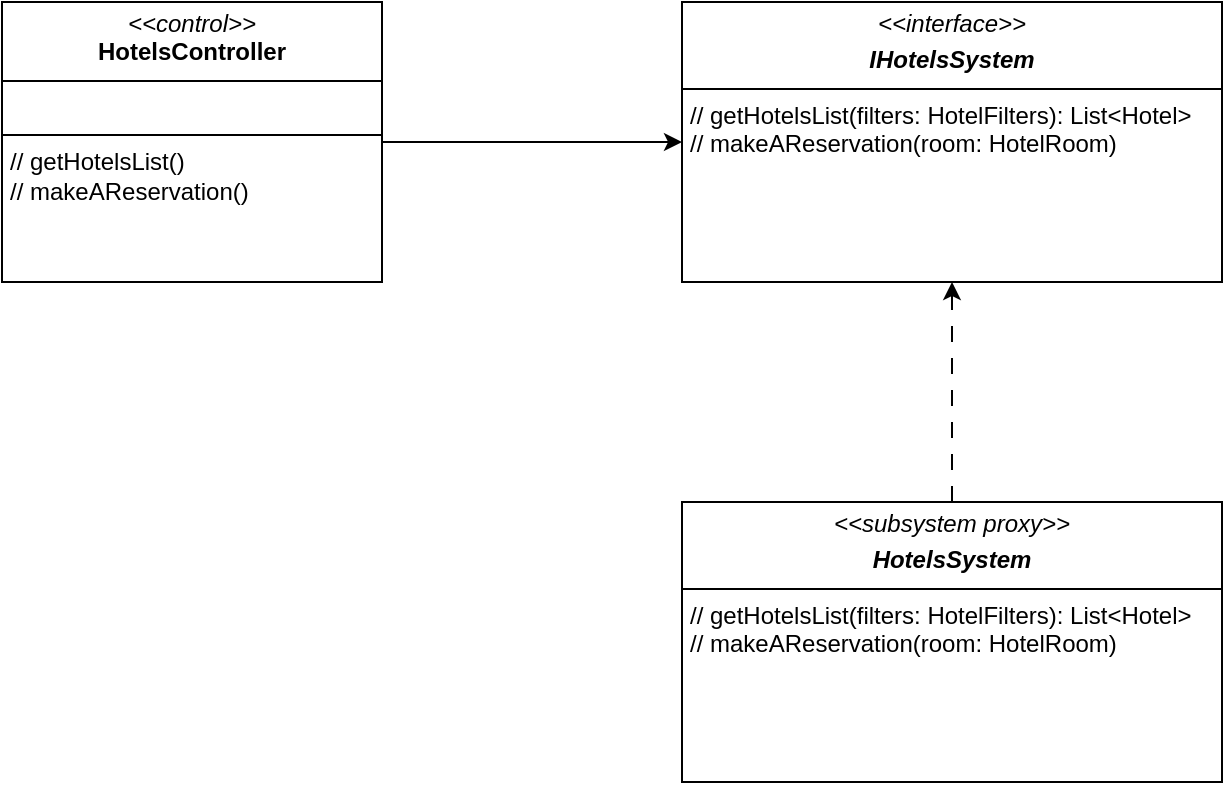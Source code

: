 <mxfile version="24.2.5" type="github">
  <diagram name="Page-1" id="SmaVa26SamMBiCB6yi2X">
    <mxGraphModel dx="1434" dy="754" grid="1" gridSize="10" guides="1" tooltips="1" connect="1" arrows="1" fold="1" page="1" pageScale="1" pageWidth="850" pageHeight="1100" math="0" shadow="0">
      <root>
        <mxCell id="0" />
        <mxCell id="1" parent="0" />
        <mxCell id="ZQLBzNXE8ttIxXh-9BES-2" style="edgeStyle=orthogonalEdgeStyle;rounded=0;orthogonalLoop=1;jettySize=auto;html=1;exitX=1;exitY=0.5;exitDx=0;exitDy=0;entryX=0;entryY=0.5;entryDx=0;entryDy=0;" edge="1" parent="1" source="ZQLBzNXE8ttIxXh-9BES-1" target="ZQLBzNXE8ttIxXh-9BES-3">
          <mxGeometry relative="1" as="geometry">
            <mxPoint x="460" y="140" as="targetPoint" />
          </mxGeometry>
        </mxCell>
        <mxCell id="ZQLBzNXE8ttIxXh-9BES-1" value="&lt;p style=&quot;margin:0px;margin-top:4px;text-align:center;&quot;&gt;&lt;i&gt;&amp;lt;&amp;lt;control&amp;gt;&amp;gt;&lt;/i&gt;&lt;br&gt;&lt;b&gt;HotelsController&lt;/b&gt;&lt;/p&gt;&lt;hr size=&quot;1&quot; style=&quot;border-style:solid;&quot;&gt;&lt;p style=&quot;margin:0px;margin-left:4px;&quot;&gt;&lt;br&gt;&lt;/p&gt;&lt;hr size=&quot;1&quot; style=&quot;border-style:solid;&quot;&gt;&lt;p style=&quot;margin:0px;margin-left:4px;&quot;&gt;// getHotelsList()&lt;/p&gt;&lt;p style=&quot;margin:0px;margin-left:4px;&quot;&gt;// makeAReservation&lt;span id=&quot;selected_text&quot;&gt;&lt;/span&gt;()&lt;/p&gt;" style="verticalAlign=top;align=left;overflow=fill;html=1;whiteSpace=wrap;" vertex="1" parent="1">
          <mxGeometry x="120" y="70" width="190" height="140" as="geometry" />
        </mxCell>
        <mxCell id="ZQLBzNXE8ttIxXh-9BES-3" value="&lt;p style=&quot;margin:0px;margin-top:4px;text-align:center;&quot;&gt;&lt;i&gt;&lt;span id=&quot;selected_text&quot;&gt;&lt;/span&gt;&lt;span id=&quot;selected_text&quot;&gt;&lt;/span&gt;&amp;lt;&amp;lt;interface&amp;gt;&amp;gt;&lt;/i&gt;&lt;br&gt;&lt;/p&gt;&lt;p style=&quot;margin:0px;margin-top:4px;text-align:center;&quot;&gt;&lt;b&gt;&lt;i&gt;IHotelsSystem&lt;/i&gt;&lt;/b&gt;&lt;/p&gt;&lt;hr size=&quot;1&quot; style=&quot;border-style:solid;&quot;&gt;&lt;p style=&quot;margin:0px;margin-left:4px;&quot;&gt;// getHotelsList(filters: HotelFilters): List&amp;lt;Hotel&amp;gt;&lt;/p&gt;&lt;p style=&quot;margin:0px;margin-left:4px;&quot;&gt;// makeAReservation(room: HotelRoom)&lt;/p&gt;" style="verticalAlign=top;align=left;overflow=fill;html=1;whiteSpace=wrap;" vertex="1" parent="1">
          <mxGeometry x="460" y="70" width="270" height="140" as="geometry" />
        </mxCell>
        <mxCell id="ZQLBzNXE8ttIxXh-9BES-5" style="edgeStyle=orthogonalEdgeStyle;rounded=0;orthogonalLoop=1;jettySize=auto;html=1;exitX=0.5;exitY=0;exitDx=0;exitDy=0;entryX=0.5;entryY=1;entryDx=0;entryDy=0;dashed=1;dashPattern=8 8;" edge="1" parent="1" source="ZQLBzNXE8ttIxXh-9BES-4" target="ZQLBzNXE8ttIxXh-9BES-3">
          <mxGeometry relative="1" as="geometry" />
        </mxCell>
        <mxCell id="ZQLBzNXE8ttIxXh-9BES-4" value="&lt;p style=&quot;margin:0px;margin-top:4px;text-align:center;&quot;&gt;&lt;i&gt;&lt;span id=&quot;selected_text&quot;&gt;&lt;/span&gt;&lt;span id=&quot;selected_text&quot;&gt;&lt;/span&gt;&lt;span id=&quot;selected_text&quot;&gt;&lt;/span&gt;&lt;span id=&quot;selected_text&quot;&gt;&lt;/span&gt;&amp;lt;&amp;lt;subsystem proxy&amp;gt;&amp;gt;&lt;/i&gt;&lt;br&gt;&lt;/p&gt;&lt;p style=&quot;margin:0px;margin-top:4px;text-align:center;&quot;&gt;&lt;b&gt;&lt;i&gt;&lt;span id=&quot;selected_text&quot;&gt;&lt;/span&gt;HotelsSystem&lt;/i&gt;&lt;/b&gt;&lt;/p&gt;&lt;hr size=&quot;1&quot; style=&quot;border-style:solid;&quot;&gt;&lt;p style=&quot;margin:0px;margin-left:4px;&quot;&gt;// getHotelsList(filters: HotelFilters): List&amp;lt;Hotel&amp;gt;&lt;/p&gt;&lt;p style=&quot;margin:0px;margin-left:4px;&quot;&gt;// makeAReservation(room: HotelRoom)&lt;/p&gt;" style="verticalAlign=top;align=left;overflow=fill;html=1;whiteSpace=wrap;" vertex="1" parent="1">
          <mxGeometry x="460" y="320" width="270" height="140" as="geometry" />
        </mxCell>
      </root>
    </mxGraphModel>
  </diagram>
</mxfile>
